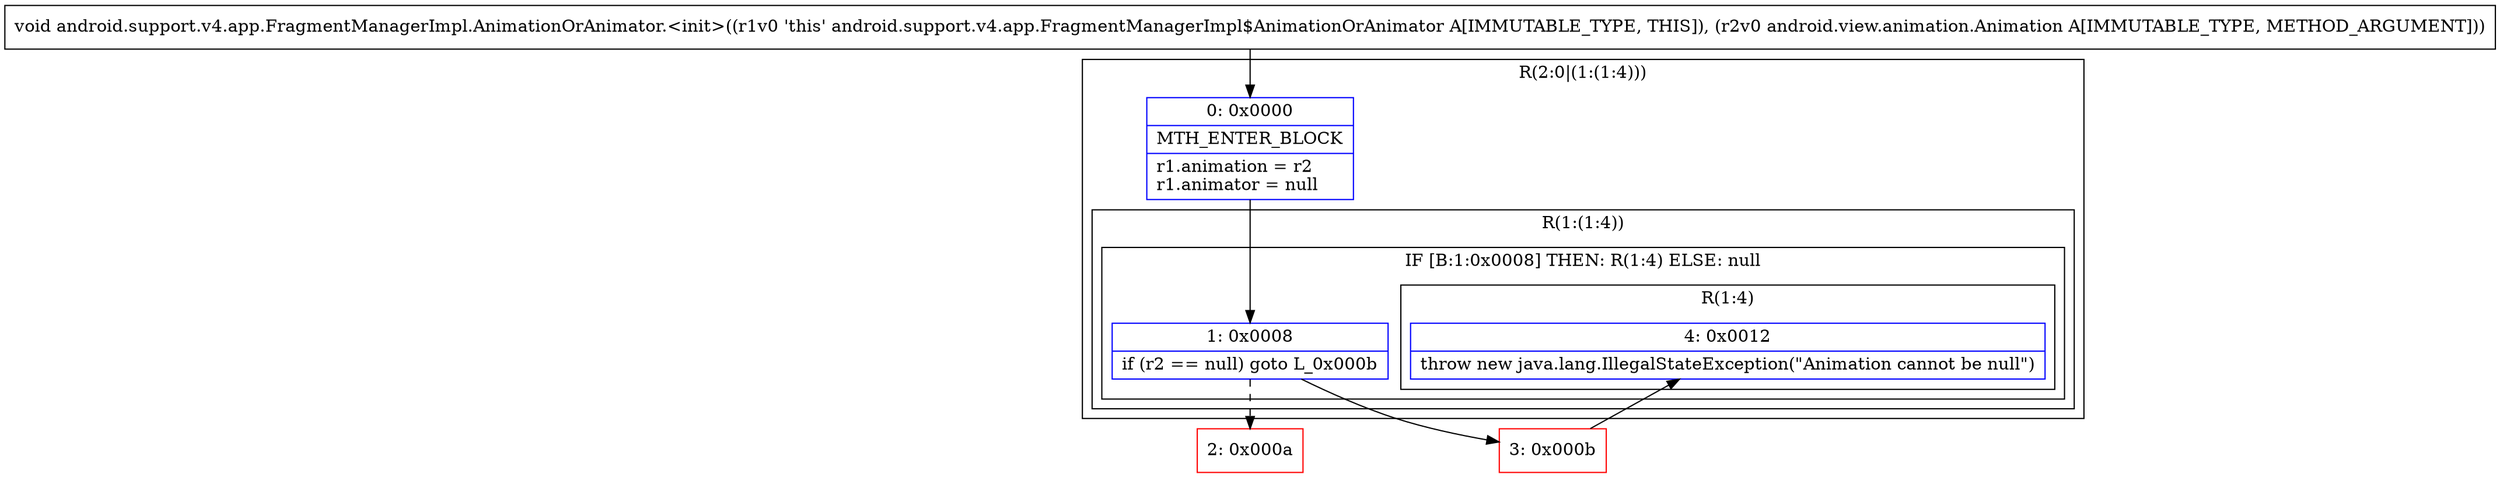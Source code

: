digraph "CFG forandroid.support.v4.app.FragmentManagerImpl.AnimationOrAnimator.\<init\>(Landroid\/view\/animation\/Animation;)V" {
subgraph cluster_Region_471394795 {
label = "R(2:0|(1:(1:4)))";
node [shape=record,color=blue];
Node_0 [shape=record,label="{0\:\ 0x0000|MTH_ENTER_BLOCK\l|r1.animation = r2\lr1.animator = null\l}"];
subgraph cluster_Region_41066830 {
label = "R(1:(1:4))";
node [shape=record,color=blue];
subgraph cluster_IfRegion_1019997919 {
label = "IF [B:1:0x0008] THEN: R(1:4) ELSE: null";
node [shape=record,color=blue];
Node_1 [shape=record,label="{1\:\ 0x0008|if (r2 == null) goto L_0x000b\l}"];
subgraph cluster_Region_462125922 {
label = "R(1:4)";
node [shape=record,color=blue];
Node_4 [shape=record,label="{4\:\ 0x0012|throw new java.lang.IllegalStateException(\"Animation cannot be null\")\l}"];
}
}
}
}
Node_2 [shape=record,color=red,label="{2\:\ 0x000a}"];
Node_3 [shape=record,color=red,label="{3\:\ 0x000b}"];
MethodNode[shape=record,label="{void android.support.v4.app.FragmentManagerImpl.AnimationOrAnimator.\<init\>((r1v0 'this' android.support.v4.app.FragmentManagerImpl$AnimationOrAnimator A[IMMUTABLE_TYPE, THIS]), (r2v0 android.view.animation.Animation A[IMMUTABLE_TYPE, METHOD_ARGUMENT])) }"];
MethodNode -> Node_0;
Node_0 -> Node_1;
Node_1 -> Node_2[style=dashed];
Node_1 -> Node_3;
Node_3 -> Node_4;
}

